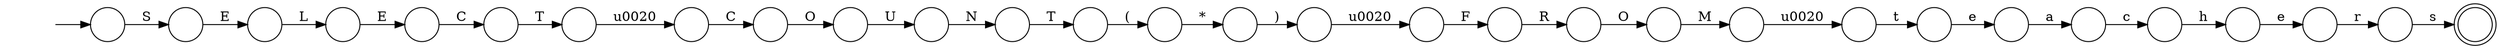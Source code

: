 digraph Automaton {
  rankdir = LR;
  0 [shape=circle,label=""];
  0 -> 15 [label="*"]
  1 [shape=circle,label=""];
  initial [shape=plaintext,label=""];
  initial -> 1
  1 -> 8 [label="S"]
  2 [shape=circle,label=""];
  2 -> 22 [label="s"]
  3 [shape=circle,label=""];
  3 -> 7 [label="a"]
  4 [shape=circle,label=""];
  4 -> 14 [label="h"]
  5 [shape=circle,label=""];
  5 -> 28 [label="\u0020"]
  6 [shape=circle,label=""];
  6 -> 25 [label="L"]
  7 [shape=circle,label=""];
  7 -> 4 [label="c"]
  8 [shape=circle,label=""];
  8 -> 6 [label="E"]
  9 [shape=circle,label=""];
  9 -> 2 [label="r"]
  10 [shape=circle,label=""];
  10 -> 12 [label="T"]
  11 [shape=circle,label=""];
  11 -> 29 [label="C"]
  12 [shape=circle,label=""];
  12 -> 0 [label="("]
  13 [shape=circle,label=""];
  13 -> 23 [label="M"]
  14 [shape=circle,label=""];
  14 -> 9 [label="e"]
  15 [shape=circle,label=""];
  15 -> 5 [label=")"]
  16 [shape=circle,label=""];
  16 -> 21 [label="R"]
  17 [shape=circle,label=""];
  17 -> 20 [label="\u0020"]
  18 [shape=circle,label=""];
  18 -> 26 [label="U"]
  19 [shape=circle,label=""];
  19 -> 27 [label="t"]
  20 [shape=circle,label=""];
  20 -> 24 [label="C"]
  21 [shape=circle,label=""];
  21 -> 13 [label="O"]
  22 [shape=doublecircle,label=""];
  23 [shape=circle,label=""];
  23 -> 19 [label="\u0020"]
  24 [shape=circle,label=""];
  24 -> 18 [label="O"]
  25 [shape=circle,label=""];
  25 -> 11 [label="E"]
  26 [shape=circle,label=""];
  26 -> 10 [label="N"]
  27 [shape=circle,label=""];
  27 -> 3 [label="e"]
  28 [shape=circle,label=""];
  28 -> 16 [label="F"]
  29 [shape=circle,label=""];
  29 -> 17 [label="T"]
}
